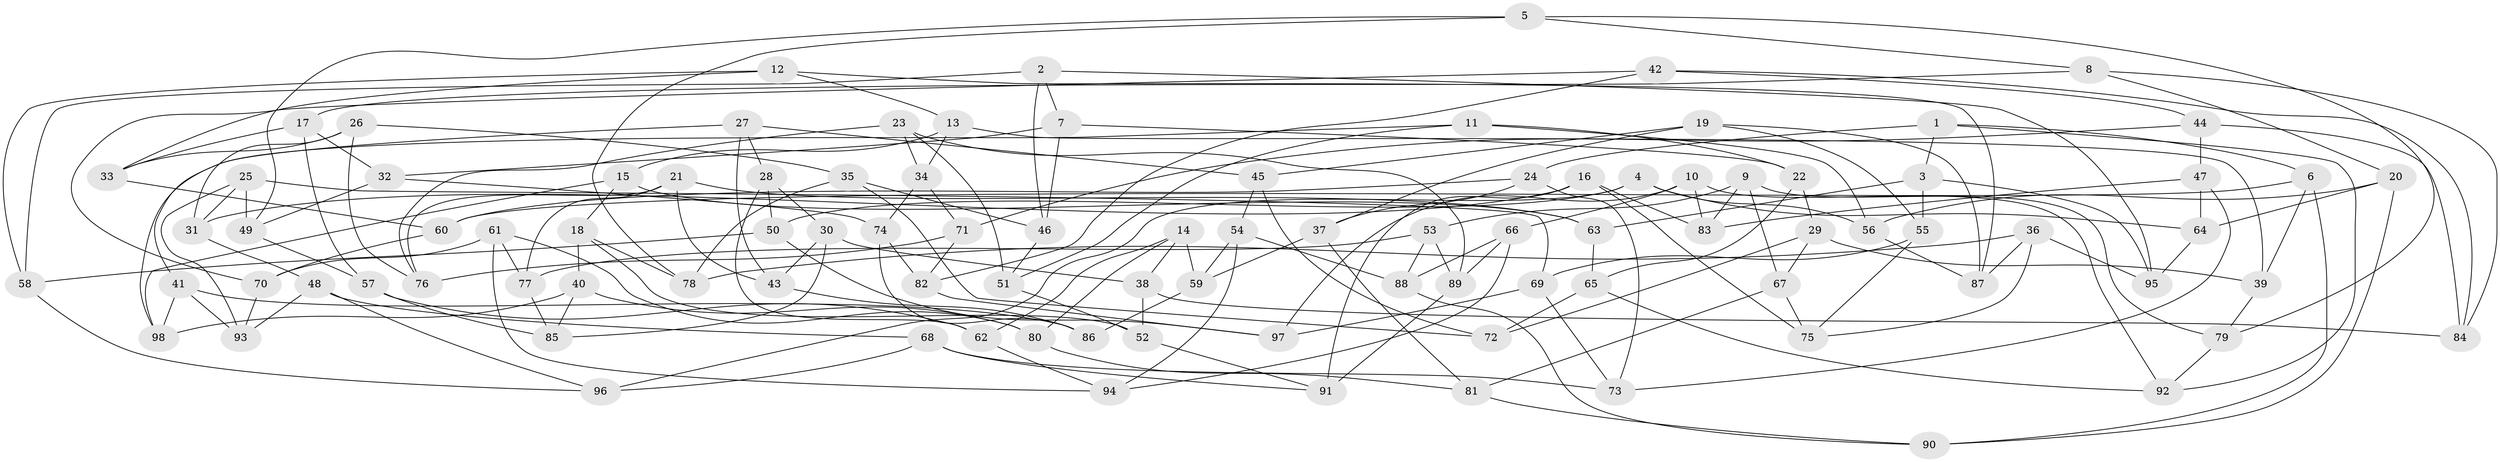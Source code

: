 // coarse degree distribution, {6: 0.4444444444444444, 3: 0.031746031746031744, 5: 0.09523809523809523, 4: 0.42857142857142855}
// Generated by graph-tools (version 1.1) at 2025/24/03/03/25 07:24:27]
// undirected, 98 vertices, 196 edges
graph export_dot {
graph [start="1"]
  node [color=gray90,style=filled];
  1;
  2;
  3;
  4;
  5;
  6;
  7;
  8;
  9;
  10;
  11;
  12;
  13;
  14;
  15;
  16;
  17;
  18;
  19;
  20;
  21;
  22;
  23;
  24;
  25;
  26;
  27;
  28;
  29;
  30;
  31;
  32;
  33;
  34;
  35;
  36;
  37;
  38;
  39;
  40;
  41;
  42;
  43;
  44;
  45;
  46;
  47;
  48;
  49;
  50;
  51;
  52;
  53;
  54;
  55;
  56;
  57;
  58;
  59;
  60;
  61;
  62;
  63;
  64;
  65;
  66;
  67;
  68;
  69;
  70;
  71;
  72;
  73;
  74;
  75;
  76;
  77;
  78;
  79;
  80;
  81;
  82;
  83;
  84;
  85;
  86;
  87;
  88;
  89;
  90;
  91;
  92;
  93;
  94;
  95;
  96;
  97;
  98;
  1 -- 92;
  1 -- 3;
  1 -- 6;
  1 -- 24;
  2 -- 46;
  2 -- 7;
  2 -- 95;
  2 -- 58;
  3 -- 63;
  3 -- 55;
  3 -- 95;
  4 -- 96;
  4 -- 50;
  4 -- 64;
  4 -- 56;
  5 -- 8;
  5 -- 49;
  5 -- 78;
  5 -- 79;
  6 -- 90;
  6 -- 39;
  6 -- 60;
  7 -- 22;
  7 -- 46;
  7 -- 32;
  8 -- 84;
  8 -- 17;
  8 -- 20;
  9 -- 67;
  9 -- 53;
  9 -- 83;
  9 -- 79;
  10 -- 97;
  10 -- 83;
  10 -- 66;
  10 -- 92;
  11 -- 22;
  11 -- 51;
  11 -- 56;
  11 -- 98;
  12 -- 58;
  12 -- 33;
  12 -- 13;
  12 -- 87;
  13 -- 34;
  13 -- 15;
  13 -- 39;
  14 -- 38;
  14 -- 59;
  14 -- 80;
  14 -- 62;
  15 -- 63;
  15 -- 98;
  15 -- 18;
  16 -- 31;
  16 -- 75;
  16 -- 83;
  16 -- 91;
  17 -- 32;
  17 -- 33;
  17 -- 57;
  18 -- 78;
  18 -- 52;
  18 -- 40;
  19 -- 55;
  19 -- 87;
  19 -- 45;
  19 -- 37;
  20 -- 90;
  20 -- 64;
  20 -- 56;
  21 -- 77;
  21 -- 76;
  21 -- 43;
  21 -- 63;
  22 -- 65;
  22 -- 29;
  23 -- 76;
  23 -- 51;
  23 -- 34;
  23 -- 89;
  24 -- 73;
  24 -- 60;
  24 -- 37;
  25 -- 49;
  25 -- 31;
  25 -- 69;
  25 -- 93;
  26 -- 35;
  26 -- 76;
  26 -- 33;
  26 -- 31;
  27 -- 28;
  27 -- 45;
  27 -- 41;
  27 -- 43;
  28 -- 30;
  28 -- 50;
  28 -- 62;
  29 -- 39;
  29 -- 72;
  29 -- 67;
  30 -- 43;
  30 -- 85;
  30 -- 38;
  31 -- 48;
  32 -- 49;
  32 -- 74;
  33 -- 60;
  34 -- 74;
  34 -- 71;
  35 -- 72;
  35 -- 46;
  35 -- 78;
  36 -- 87;
  36 -- 75;
  36 -- 78;
  36 -- 95;
  37 -- 59;
  37 -- 81;
  38 -- 84;
  38 -- 52;
  39 -- 79;
  40 -- 85;
  40 -- 80;
  40 -- 98;
  41 -- 98;
  41 -- 93;
  41 -- 86;
  42 -- 44;
  42 -- 82;
  42 -- 70;
  42 -- 84;
  43 -- 86;
  44 -- 71;
  44 -- 84;
  44 -- 47;
  45 -- 54;
  45 -- 72;
  46 -- 51;
  47 -- 64;
  47 -- 83;
  47 -- 73;
  48 -- 93;
  48 -- 96;
  48 -- 68;
  49 -- 57;
  50 -- 97;
  50 -- 58;
  51 -- 52;
  52 -- 91;
  53 -- 89;
  53 -- 77;
  53 -- 88;
  54 -- 59;
  54 -- 88;
  54 -- 94;
  55 -- 69;
  55 -- 75;
  56 -- 87;
  57 -- 85;
  57 -- 62;
  58 -- 96;
  59 -- 86;
  60 -- 70;
  61 -- 94;
  61 -- 80;
  61 -- 77;
  61 -- 70;
  62 -- 94;
  63 -- 65;
  64 -- 95;
  65 -- 72;
  65 -- 92;
  66 -- 94;
  66 -- 89;
  66 -- 88;
  67 -- 81;
  67 -- 75;
  68 -- 91;
  68 -- 73;
  68 -- 96;
  69 -- 97;
  69 -- 73;
  70 -- 93;
  71 -- 76;
  71 -- 82;
  74 -- 82;
  74 -- 86;
  77 -- 85;
  79 -- 92;
  80 -- 81;
  81 -- 90;
  82 -- 97;
  88 -- 90;
  89 -- 91;
}
